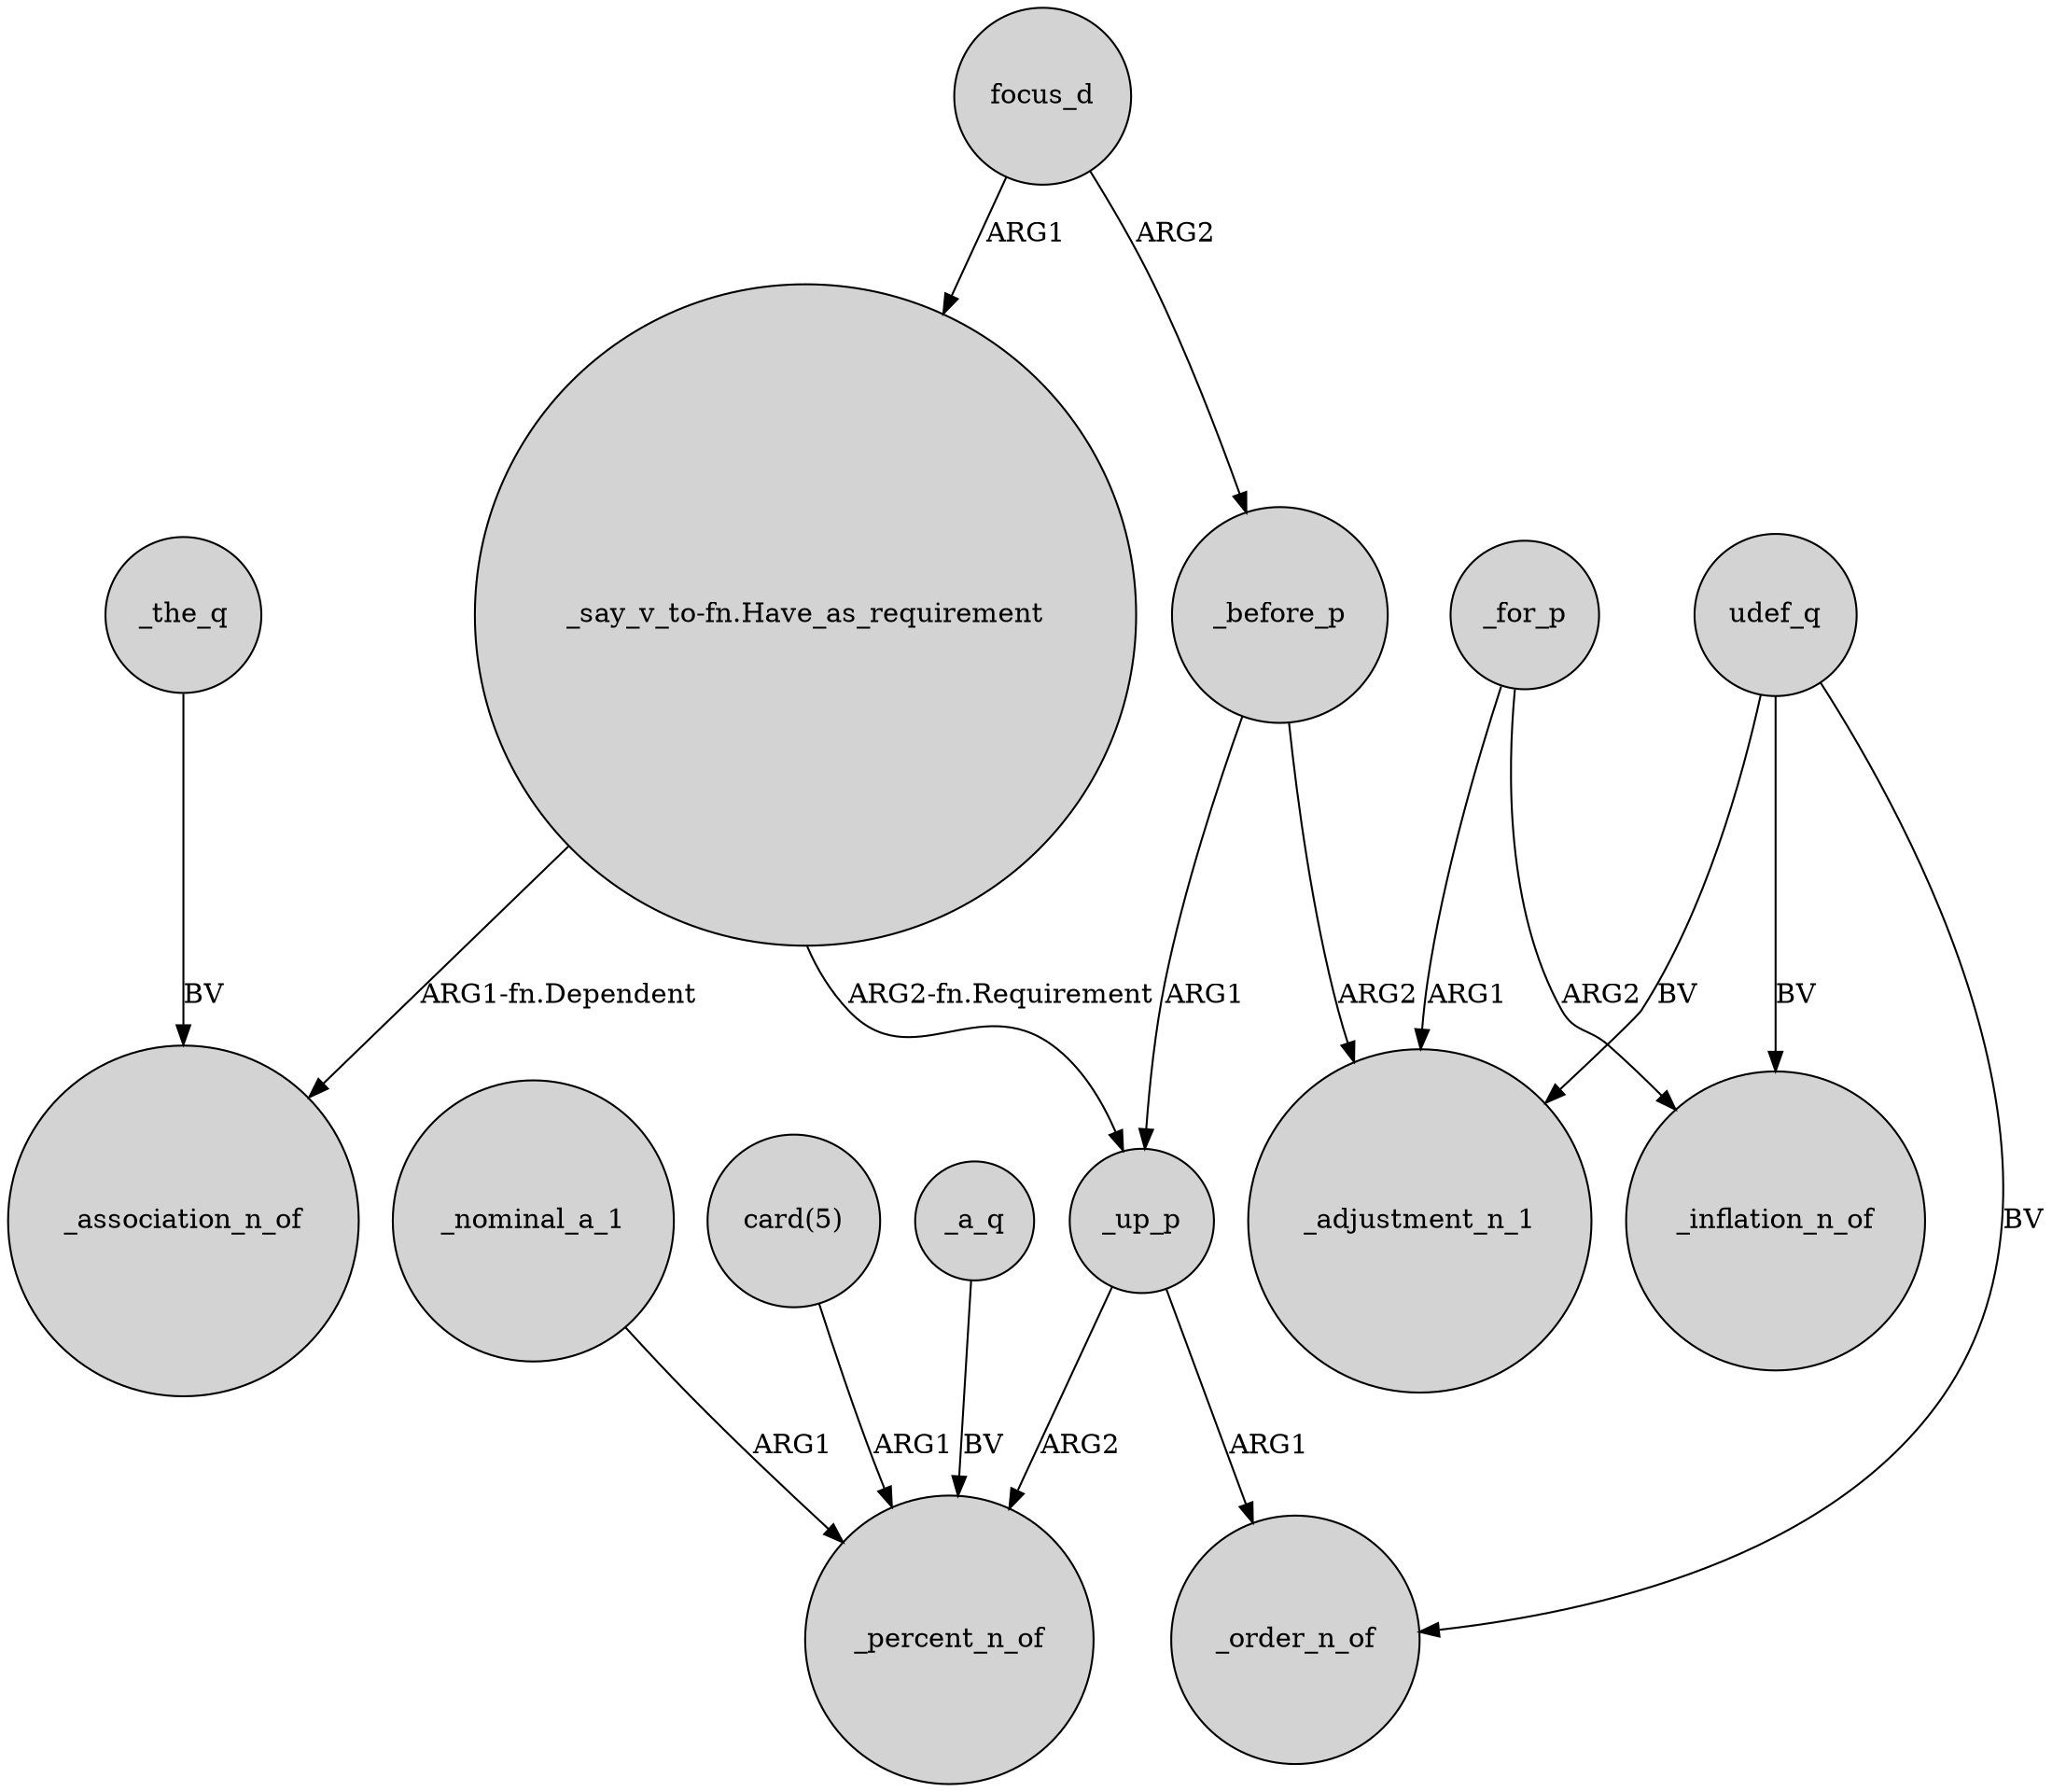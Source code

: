 digraph {
	node [shape=circle style=filled]
	udef_q -> _order_n_of [label=BV]
	"_say_v_to-fn.Have_as_requirement" -> _association_n_of [label="ARG1-fn.Dependent"]
	_up_p -> _percent_n_of [label=ARG2]
	_for_p -> _inflation_n_of [label=ARG2]
	udef_q -> _inflation_n_of [label=BV]
	_the_q -> _association_n_of [label=BV]
	_before_p -> _up_p [label=ARG1]
	"card(5)" -> _percent_n_of [label=ARG1]
	_a_q -> _percent_n_of [label=BV]
	_for_p -> _adjustment_n_1 [label=ARG1]
	focus_d -> _before_p [label=ARG2]
	_before_p -> _adjustment_n_1 [label=ARG2]
	_up_p -> _order_n_of [label=ARG1]
	_nominal_a_1 -> _percent_n_of [label=ARG1]
	"_say_v_to-fn.Have_as_requirement" -> _up_p [label="ARG2-fn.Requirement"]
	focus_d -> "_say_v_to-fn.Have_as_requirement" [label=ARG1]
	udef_q -> _adjustment_n_1 [label=BV]
}
